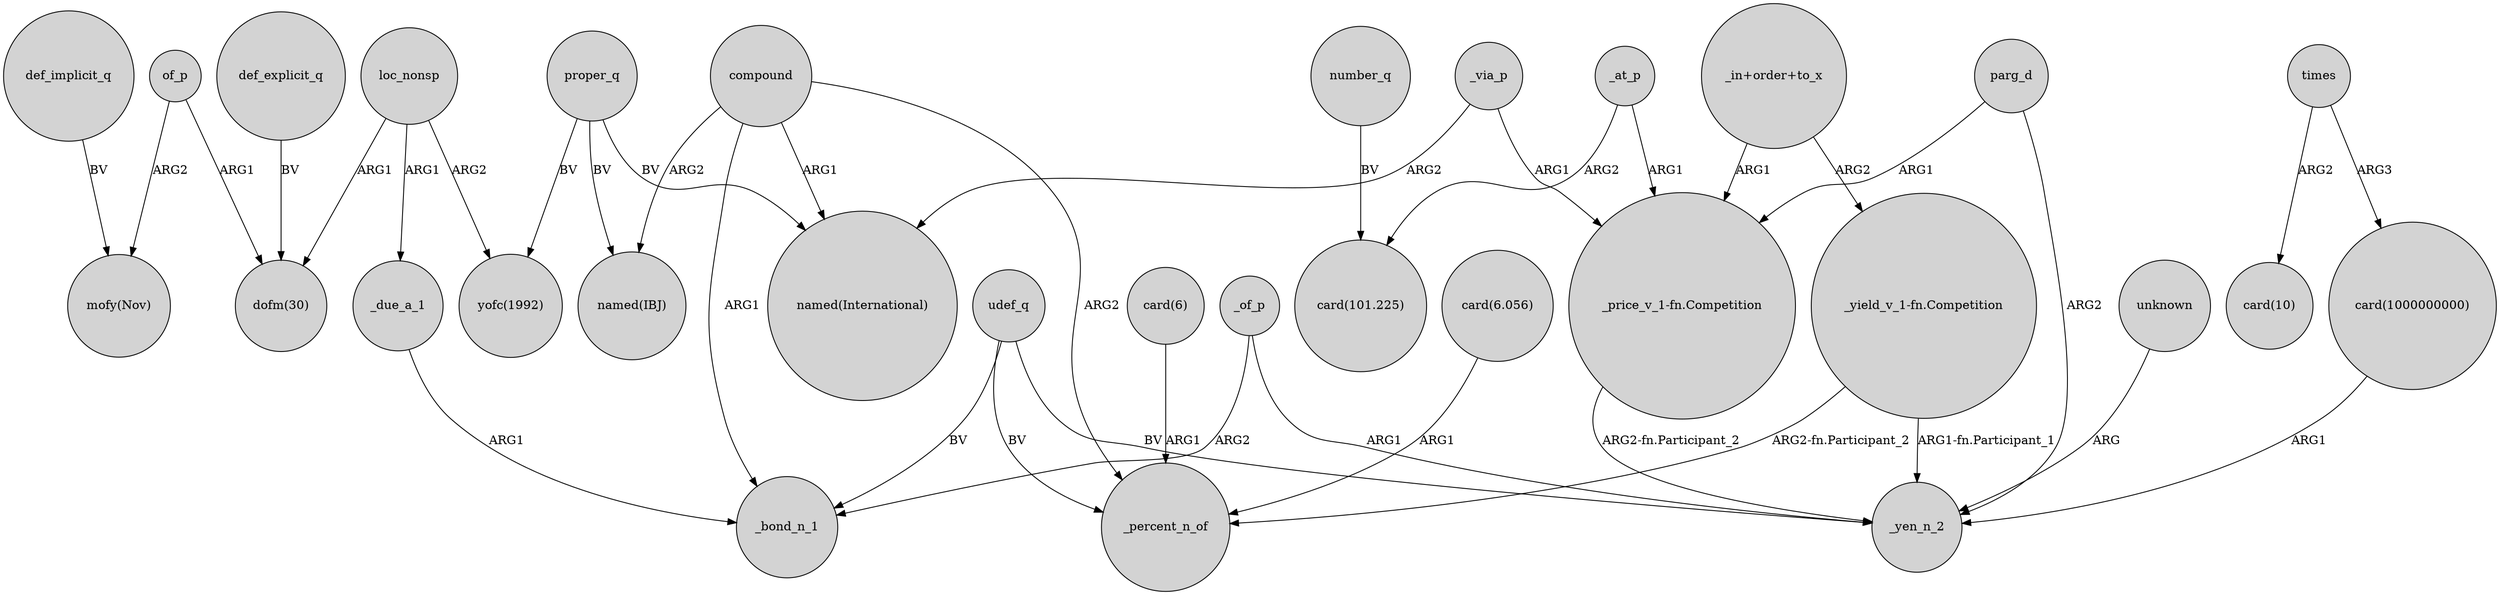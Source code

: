 digraph {
	node [shape=circle style=filled]
	loc_nonsp -> "dofm(30)" [label=ARG1]
	loc_nonsp -> "yofc(1992)" [label=ARG2]
	udef_q -> _bond_n_1 [label=BV]
	times -> "card(10)" [label=ARG2]
	of_p -> "mofy(Nov)" [label=ARG2]
	_at_p -> "_price_v_1-fn.Competition" [label=ARG1]
	compound -> _bond_n_1 [label=ARG1]
	"_yield_v_1-fn.Competition" -> _yen_n_2 [label="ARG1-fn.Participant_1"]
	compound -> "named(International)" [label=ARG1]
	_of_p -> _bond_n_1 [label=ARG2]
	"card(6.056)" -> _percent_n_of [label=ARG1]
	def_explicit_q -> "dofm(30)" [label=BV]
	times -> "card(1000000000)" [label=ARG3]
	parg_d -> _yen_n_2 [label=ARG2]
	_at_p -> "card(101.225)" [label=ARG2]
	"_price_v_1-fn.Competition" -> _yen_n_2 [label="ARG2-fn.Participant_2"]
	"_in+order+to_x" -> "_price_v_1-fn.Competition" [label=ARG1]
	_due_a_1 -> _bond_n_1 [label=ARG1]
	"card(6)" -> _percent_n_of [label=ARG1]
	number_q -> "card(101.225)" [label=BV]
	"_in+order+to_x" -> "_yield_v_1-fn.Competition" [label=ARG2]
	_of_p -> _yen_n_2 [label=ARG1]
	udef_q -> _percent_n_of [label=BV]
	proper_q -> "named(International)" [label=BV]
	_via_p -> "named(International)" [label=ARG2]
	compound -> _percent_n_of [label=ARG2]
	proper_q -> "named(IBJ)" [label=BV]
	proper_q -> "yofc(1992)" [label=BV]
	"_yield_v_1-fn.Competition" -> _percent_n_of [label="ARG2-fn.Participant_2"]
	unknown -> _yen_n_2 [label=ARG]
	compound -> "named(IBJ)" [label=ARG2]
	loc_nonsp -> _due_a_1 [label=ARG1]
	"card(1000000000)" -> _yen_n_2 [label=ARG1]
	of_p -> "dofm(30)" [label=ARG1]
	def_implicit_q -> "mofy(Nov)" [label=BV]
	parg_d -> "_price_v_1-fn.Competition" [label=ARG1]
	_via_p -> "_price_v_1-fn.Competition" [label=ARG1]
	udef_q -> _yen_n_2 [label=BV]
}
